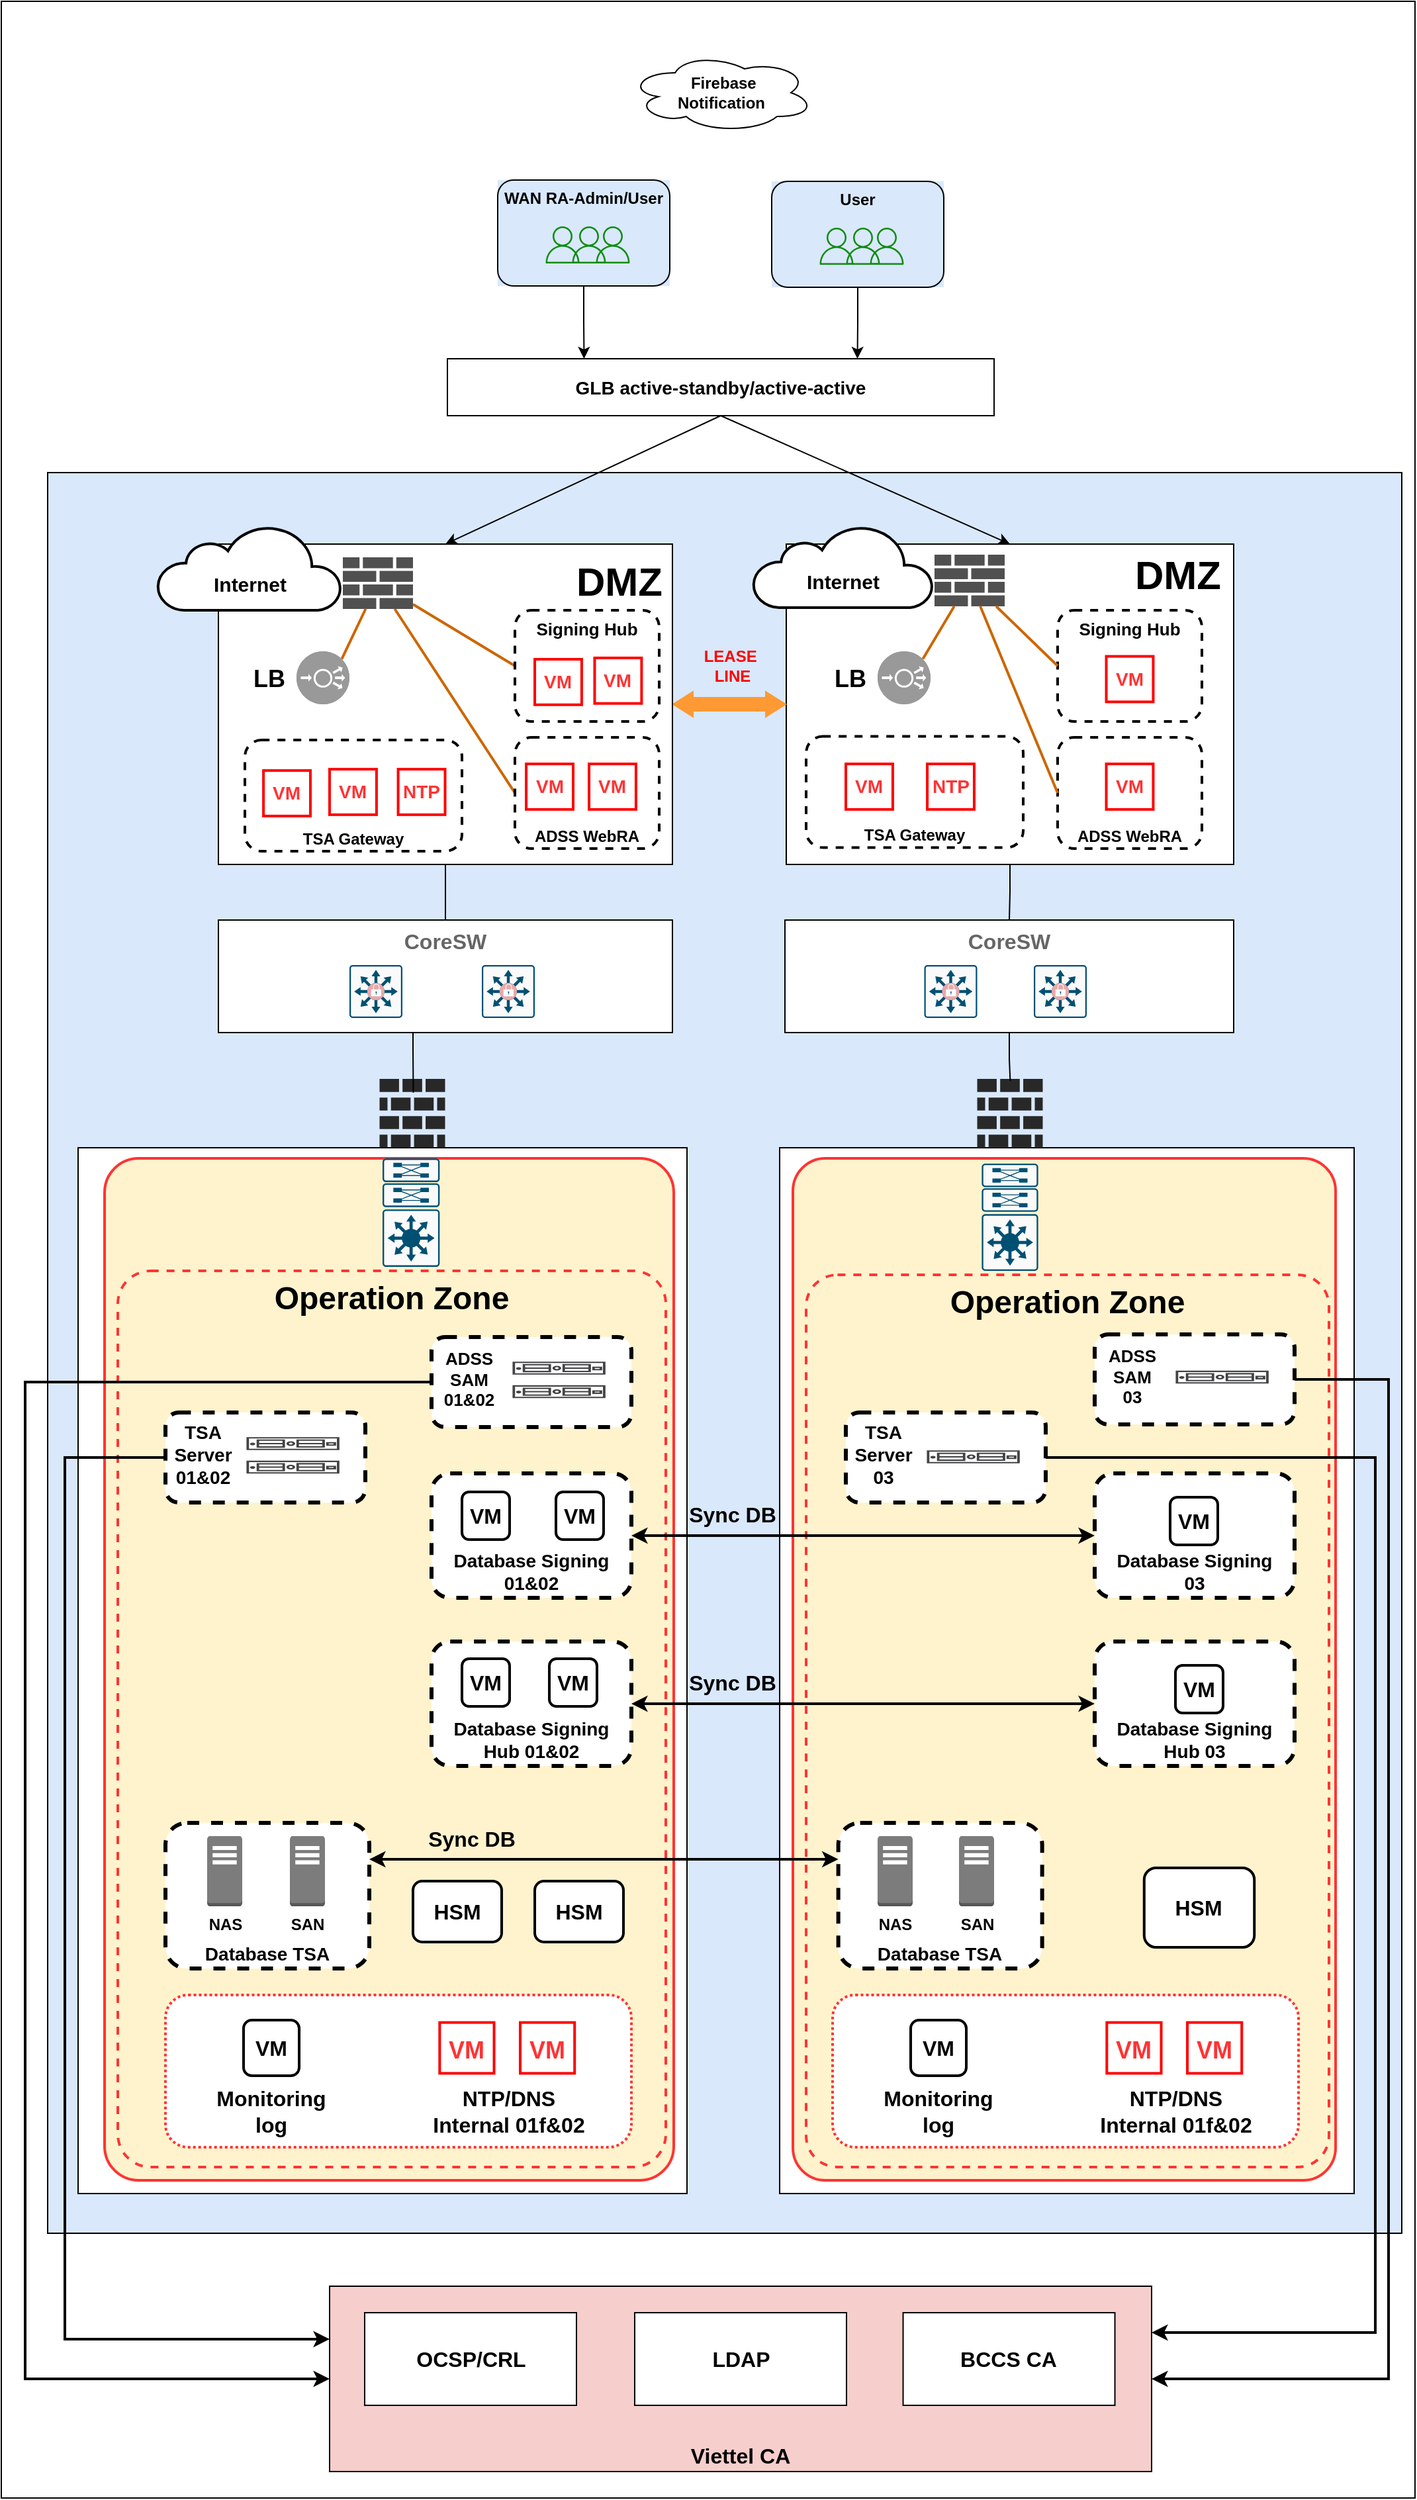 <mxfile version="22.1.21" type="github">
  <diagram name="Trang-1" id="vOaiEPQbG4hzoGo8TzOt">
    <mxGraphModel dx="606" dy="2348" grid="1" gridSize="10" guides="1" tooltips="1" connect="1" arrows="1" fold="1" page="0" pageScale="1" pageWidth="827" pageHeight="1169" math="0" shadow="0">
      <root>
        <mxCell id="0" />
        <mxCell id="1" parent="0" />
        <mxCell id="h9tcrDFBOmAjE0iKlO0m-4" value="" style="rounded=0;whiteSpace=wrap;html=1;" vertex="1" parent="1">
          <mxGeometry x="1612" y="-1096" width="1068" height="1886" as="geometry" />
        </mxCell>
        <mxCell id="h9tcrDFBOmAjE0iKlO0m-23" value="" style="rounded=0;whiteSpace=wrap;html=1;movable=1;resizable=1;rotatable=1;deletable=1;editable=1;locked=0;connectable=1;fillColor=#d9e8fb;labelBackgroundColor=#d9e8fb;" vertex="1" parent="1">
          <mxGeometry x="1647" y="-740" width="1023" height="1330" as="geometry" />
        </mxCell>
        <mxCell id="h9tcrDFBOmAjE0iKlO0m-94" value="" style="rounded=0;whiteSpace=wrap;html=1;" vertex="1" parent="1">
          <mxGeometry x="2200" y="-230" width="434" height="790" as="geometry" />
        </mxCell>
        <mxCell id="h9tcrDFBOmAjE0iKlO0m-99" value="" style="rounded=1;whiteSpace=wrap;html=1;arcSize=6;fillColor=#fff3cd;strokeColor=#FF3333;strokeWidth=2;" vertex="1" parent="1">
          <mxGeometry x="2210" y="-222" width="410" height="772" as="geometry" />
        </mxCell>
        <mxCell id="h9tcrDFBOmAjE0iKlO0m-82" style="edgeStyle=orthogonalEdgeStyle;rounded=0;orthogonalLoop=1;jettySize=auto;html=1;entryX=0.5;entryY=0;entryDx=0;entryDy=0;endArrow=none;endFill=0;" edge="1" parent="1" source="h9tcrDFBOmAjE0iKlO0m-48" target="h9tcrDFBOmAjE0iKlO0m-77">
          <mxGeometry relative="1" as="geometry" />
        </mxCell>
        <mxCell id="h9tcrDFBOmAjE0iKlO0m-48" value="" style="rounded=0;whiteSpace=wrap;html=1;" vertex="1" parent="1">
          <mxGeometry x="2205" y="-686" width="338" height="242" as="geometry" />
        </mxCell>
        <mxCell id="h9tcrDFBOmAjE0iKlO0m-3" value="&lt;b&gt;&amp;nbsp;Firebase&lt;br&gt;Notification&lt;/b&gt;" style="ellipse;shape=cloud;whiteSpace=wrap;html=1;" vertex="1" parent="1">
          <mxGeometry x="2086" y="-1057" width="140" height="60" as="geometry" />
        </mxCell>
        <mxCell id="h9tcrDFBOmAjE0iKlO0m-13" value="" style="group;fillColor=#d9e8fb;" vertex="1" connectable="0" parent="1">
          <mxGeometry x="1987" y="-961" width="130" height="80" as="geometry" />
        </mxCell>
        <mxCell id="h9tcrDFBOmAjE0iKlO0m-6" value="WAN RA-Admin/User&lt;br&gt;" style="rounded=1;whiteSpace=wrap;html=1;verticalAlign=top;fontStyle=1;labelBackgroundColor=#d9e8fb;fillColor=#d9e8fb;" vertex="1" parent="h9tcrDFBOmAjE0iKlO0m-13">
          <mxGeometry width="130" height="80" as="geometry" />
        </mxCell>
        <mxCell id="h9tcrDFBOmAjE0iKlO0m-12" value="" style="group" vertex="1" connectable="0" parent="h9tcrDFBOmAjE0iKlO0m-13">
          <mxGeometry x="35" y="35" width="66" height="28" as="geometry" />
        </mxCell>
        <mxCell id="h9tcrDFBOmAjE0iKlO0m-8" value="" style="sketch=0;outlineConnect=0;fontColor=#068707;gradientColor=none;fillColor=#128c14;strokeColor=none;dashed=0;verticalLabelPosition=bottom;verticalAlign=top;align=center;html=1;fontSize=12;fontStyle=0;aspect=fixed;pointerEvents=1;shape=mxgraph.aws4.user;labelBackgroundColor=none;" vertex="1" parent="h9tcrDFBOmAjE0iKlO0m-12">
          <mxGeometry width="28" height="28" as="geometry" />
        </mxCell>
        <mxCell id="h9tcrDFBOmAjE0iKlO0m-9" value="" style="sketch=0;outlineConnect=0;fontColor=#068707;gradientColor=none;fillColor=#128c14;strokeColor=none;dashed=0;verticalLabelPosition=bottom;verticalAlign=top;align=center;html=1;fontSize=12;fontStyle=0;aspect=fixed;pointerEvents=1;shape=mxgraph.aws4.user;labelBackgroundColor=none;" vertex="1" parent="h9tcrDFBOmAjE0iKlO0m-12">
          <mxGeometry x="20" width="28" height="28" as="geometry" />
        </mxCell>
        <mxCell id="h9tcrDFBOmAjE0iKlO0m-10" value="" style="sketch=0;outlineConnect=0;fontColor=#068707;gradientColor=none;fillColor=#128c14;strokeColor=none;dashed=0;verticalLabelPosition=bottom;verticalAlign=top;align=center;html=1;fontSize=12;fontStyle=0;aspect=fixed;pointerEvents=1;shape=mxgraph.aws4.user;labelBackgroundColor=none;" vertex="1" parent="h9tcrDFBOmAjE0iKlO0m-12">
          <mxGeometry x="38" width="28" height="28" as="geometry" />
        </mxCell>
        <mxCell id="h9tcrDFBOmAjE0iKlO0m-14" value="" style="group;fillColor=#d9e8fb;" vertex="1" connectable="0" parent="1">
          <mxGeometry x="2194" y="-960" width="130" height="80" as="geometry" />
        </mxCell>
        <mxCell id="h9tcrDFBOmAjE0iKlO0m-15" value="User" style="rounded=1;whiteSpace=wrap;html=1;verticalAlign=top;fontStyle=1;labelBackgroundColor=#d9e8fb;fillColor=#d9e8fb;" vertex="1" parent="h9tcrDFBOmAjE0iKlO0m-14">
          <mxGeometry width="130" height="80" as="geometry" />
        </mxCell>
        <mxCell id="h9tcrDFBOmAjE0iKlO0m-16" value="" style="group" vertex="1" connectable="0" parent="h9tcrDFBOmAjE0iKlO0m-14">
          <mxGeometry x="35" y="35" width="66" height="28" as="geometry" />
        </mxCell>
        <mxCell id="h9tcrDFBOmAjE0iKlO0m-17" value="" style="sketch=0;outlineConnect=0;fontColor=#068707;gradientColor=none;fillColor=#128c14;strokeColor=none;dashed=0;verticalLabelPosition=bottom;verticalAlign=top;align=center;html=1;fontSize=12;fontStyle=0;aspect=fixed;pointerEvents=1;shape=mxgraph.aws4.user;labelBackgroundColor=none;" vertex="1" parent="h9tcrDFBOmAjE0iKlO0m-16">
          <mxGeometry width="28" height="28" as="geometry" />
        </mxCell>
        <mxCell id="h9tcrDFBOmAjE0iKlO0m-18" value="" style="sketch=0;outlineConnect=0;fontColor=#068707;gradientColor=none;fillColor=#128c14;strokeColor=none;dashed=0;verticalLabelPosition=bottom;verticalAlign=top;align=center;html=1;fontSize=12;fontStyle=0;aspect=fixed;pointerEvents=1;shape=mxgraph.aws4.user;labelBackgroundColor=none;" vertex="1" parent="h9tcrDFBOmAjE0iKlO0m-16">
          <mxGeometry x="20" width="28" height="28" as="geometry" />
        </mxCell>
        <mxCell id="h9tcrDFBOmAjE0iKlO0m-19" value="" style="sketch=0;outlineConnect=0;fontColor=#068707;gradientColor=none;fillColor=#128c14;strokeColor=none;dashed=0;verticalLabelPosition=bottom;verticalAlign=top;align=center;html=1;fontSize=12;fontStyle=0;aspect=fixed;pointerEvents=1;shape=mxgraph.aws4.user;labelBackgroundColor=none;" vertex="1" parent="h9tcrDFBOmAjE0iKlO0m-16">
          <mxGeometry x="38" width="28" height="28" as="geometry" />
        </mxCell>
        <mxCell id="h9tcrDFBOmAjE0iKlO0m-160" style="rounded=0;orthogonalLoop=1;jettySize=auto;html=1;entryX=0.5;entryY=0;entryDx=0;entryDy=0;exitX=0.5;exitY=1;exitDx=0;exitDy=0;" edge="1" parent="1" source="h9tcrDFBOmAjE0iKlO0m-20" target="h9tcrDFBOmAjE0iKlO0m-62">
          <mxGeometry relative="1" as="geometry" />
        </mxCell>
        <mxCell id="h9tcrDFBOmAjE0iKlO0m-20" value="&lt;font style=&quot;font-size: 14px;&quot;&gt;&lt;b&gt;GLB active-standby/active-active&lt;/b&gt;&lt;/font&gt;" style="rounded=0;whiteSpace=wrap;html=1;" vertex="1" parent="1">
          <mxGeometry x="1949" y="-826" width="413" height="43" as="geometry" />
        </mxCell>
        <mxCell id="h9tcrDFBOmAjE0iKlO0m-21" value="" style="edgeStyle=orthogonalEdgeStyle;rounded=0;orthogonalLoop=1;jettySize=auto;html=1;entryX=0.25;entryY=0;entryDx=0;entryDy=0;" edge="1" parent="1" source="h9tcrDFBOmAjE0iKlO0m-6" target="h9tcrDFBOmAjE0iKlO0m-20">
          <mxGeometry relative="1" as="geometry" />
        </mxCell>
        <mxCell id="h9tcrDFBOmAjE0iKlO0m-22" style="edgeStyle=orthogonalEdgeStyle;rounded=0;orthogonalLoop=1;jettySize=auto;html=1;entryX=0.75;entryY=0;entryDx=0;entryDy=0;" edge="1" parent="1" source="h9tcrDFBOmAjE0iKlO0m-15" target="h9tcrDFBOmAjE0iKlO0m-20">
          <mxGeometry relative="1" as="geometry" />
        </mxCell>
        <mxCell id="h9tcrDFBOmAjE0iKlO0m-41" value="" style="fillColor=#999999;verticalLabelPosition=bottom;sketch=0;html=1;strokeColor=#ffffff;verticalAlign=top;align=center;points=[[0.145,0.145,0],[0.5,0,0],[0.855,0.145,0],[1,0.5,0],[0.855,0.855,0],[0.5,1,0],[0.145,0.855,0],[0,0.5,0]];pointerEvents=1;shape=mxgraph.cisco_safe.compositeIcon;bgIcon=ellipse;resIcon=mxgraph.cisco_safe.capability.load_balancer;fontColor=#999999;aspect=fixed;" vertex="1" parent="1">
          <mxGeometry x="2274" y="-605" width="40" height="40" as="geometry" />
        </mxCell>
        <mxCell id="h9tcrDFBOmAjE0iKlO0m-43" value="" style="sketch=0;pointerEvents=1;shadow=0;dashed=0;html=1;strokeColor=none;fillColor=#505050;labelPosition=center;verticalLabelPosition=bottom;verticalAlign=top;outlineConnect=0;align=center;shape=mxgraph.office.concepts.firewall;" vertex="1" parent="1">
          <mxGeometry x="2317" y="-678" width="53" height="39" as="geometry" />
        </mxCell>
        <mxCell id="h9tcrDFBOmAjE0iKlO0m-44" value="DMZ" style="text;html=1;strokeColor=none;fillColor=none;align=center;verticalAlign=middle;whiteSpace=wrap;rounded=0;fontSize=30;fontStyle=1" vertex="1" parent="1">
          <mxGeometry x="2471" y="-678" width="60" height="30" as="geometry" />
        </mxCell>
        <mxCell id="h9tcrDFBOmAjE0iKlO0m-55" value="LB" style="text;html=1;strokeColor=none;fillColor=none;align=center;verticalAlign=middle;whiteSpace=wrap;rounded=0;fontSize=18;fontStyle=1;fontColor=#000000;" vertex="1" parent="1">
          <mxGeometry x="2233" y="-599" width="41" height="30" as="geometry" />
        </mxCell>
        <mxCell id="h9tcrDFBOmAjE0iKlO0m-59" value="" style="group" vertex="1" connectable="0" parent="1">
          <mxGeometry x="2180" y="-700" width="136" height="62" as="geometry" />
        </mxCell>
        <mxCell id="h9tcrDFBOmAjE0iKlO0m-60" value="" style="html=1;verticalLabelPosition=bottom;align=center;labelBackgroundColor=#ffffff;verticalAlign=top;strokeWidth=2;strokeColor=#000000;shadow=0;dashed=0;shape=mxgraph.ios7.icons.cloud;" vertex="1" parent="h9tcrDFBOmAjE0iKlO0m-59">
          <mxGeometry width="136" height="62.0" as="geometry" />
        </mxCell>
        <mxCell id="h9tcrDFBOmAjE0iKlO0m-61" value="Internet" style="text;html=1;strokeColor=none;fillColor=none;align=center;verticalAlign=middle;whiteSpace=wrap;rounded=0;fontSize=15;fontStyle=1" vertex="1" parent="h9tcrDFBOmAjE0iKlO0m-59">
          <mxGeometry x="35.907" y="27.556" width="64.187" height="29.852" as="geometry" />
        </mxCell>
        <mxCell id="h9tcrDFBOmAjE0iKlO0m-80" style="edgeStyle=orthogonalEdgeStyle;rounded=0;orthogonalLoop=1;jettySize=auto;html=1;entryX=0.5;entryY=0;entryDx=0;entryDy=0;endArrow=none;endFill=0;" edge="1" parent="1" source="h9tcrDFBOmAjE0iKlO0m-62" target="h9tcrDFBOmAjE0iKlO0m-74">
          <mxGeometry relative="1" as="geometry" />
        </mxCell>
        <mxCell id="h9tcrDFBOmAjE0iKlO0m-169" style="edgeStyle=orthogonalEdgeStyle;rounded=0;orthogonalLoop=1;jettySize=auto;html=1;entryX=0;entryY=0.5;entryDx=0;entryDy=0;startArrow=classic;startFill=1;shape=flexArrow;strokeColor=#FF9933;fillColor=#FF9933;startWidth=7.826;startSize=4.67;endWidth=7.826;endSize=4.67;" edge="1" parent="1" source="h9tcrDFBOmAjE0iKlO0m-62" target="h9tcrDFBOmAjE0iKlO0m-48">
          <mxGeometry relative="1" as="geometry" />
        </mxCell>
        <mxCell id="h9tcrDFBOmAjE0iKlO0m-170" value="&lt;b style=&quot;font-size: 12px;&quot;&gt;&lt;font style=&quot;font-size: 12px;&quot; color=&quot;#ff0000&quot;&gt;LEASE&amp;nbsp;&lt;br&gt;LINE&lt;/font&gt;&lt;/b&gt;" style="edgeLabel;html=1;align=center;verticalAlign=middle;resizable=0;points=[];labelBackgroundColor=none;" vertex="1" connectable="0" parent="h9tcrDFBOmAjE0iKlO0m-169">
          <mxGeometry x="0.276" y="-3" relative="1" as="geometry">
            <mxPoint x="-10" y="-32" as="offset" />
          </mxGeometry>
        </mxCell>
        <mxCell id="h9tcrDFBOmAjE0iKlO0m-62" value="" style="rounded=0;whiteSpace=wrap;html=1;" vertex="1" parent="1">
          <mxGeometry x="1776" y="-686" width="343" height="242" as="geometry" />
        </mxCell>
        <mxCell id="h9tcrDFBOmAjE0iKlO0m-162" style="rounded=0;orthogonalLoop=1;jettySize=auto;html=1;entryX=0;entryY=0.5;entryDx=0;entryDy=0;strokeColor=#CC6600;endArrow=none;endFill=0;strokeWidth=2;" edge="1" parent="1" source="h9tcrDFBOmAjE0iKlO0m-63" target="h9tcrDFBOmAjE0iKlO0m-71">
          <mxGeometry relative="1" as="geometry" />
        </mxCell>
        <mxCell id="h9tcrDFBOmAjE0iKlO0m-163" style="rounded=0;orthogonalLoop=1;jettySize=auto;html=1;entryX=0;entryY=0.5;entryDx=0;entryDy=0;strokeColor=#CC6600;strokeWidth=2;endArrow=none;endFill=0;" edge="1" parent="1" source="h9tcrDFBOmAjE0iKlO0m-63" target="h9tcrDFBOmAjE0iKlO0m-158">
          <mxGeometry relative="1" as="geometry" />
        </mxCell>
        <mxCell id="h9tcrDFBOmAjE0iKlO0m-63" value="" style="sketch=0;pointerEvents=1;shadow=0;dashed=0;html=1;strokeColor=none;fillColor=#505050;labelPosition=center;verticalLabelPosition=bottom;verticalAlign=top;outlineConnect=0;align=center;shape=mxgraph.office.concepts.firewall;" vertex="1" parent="1">
          <mxGeometry x="1870" y="-676" width="53" height="39" as="geometry" />
        </mxCell>
        <mxCell id="h9tcrDFBOmAjE0iKlO0m-64" value="" style="group" vertex="1" connectable="0" parent="1">
          <mxGeometry x="1730" y="-700" width="139" height="64" as="geometry" />
        </mxCell>
        <mxCell id="h9tcrDFBOmAjE0iKlO0m-65" value="" style="html=1;verticalLabelPosition=bottom;align=center;labelBackgroundColor=#ffffff;verticalAlign=top;strokeWidth=2;strokeColor=#000000;shadow=0;dashed=0;shape=mxgraph.ios7.icons.cloud;" vertex="1" parent="h9tcrDFBOmAjE0iKlO0m-64">
          <mxGeometry width="139" height="64" as="geometry" />
        </mxCell>
        <mxCell id="h9tcrDFBOmAjE0iKlO0m-66" value="Internet" style="text;html=1;strokeColor=none;fillColor=none;align=center;verticalAlign=middle;whiteSpace=wrap;rounded=0;fontSize=15;fontStyle=1" vertex="1" parent="h9tcrDFBOmAjE0iKlO0m-64">
          <mxGeometry x="36.699" y="28.444" width="65.603" height="30.815" as="geometry" />
        </mxCell>
        <mxCell id="h9tcrDFBOmAjE0iKlO0m-150" style="rounded=0;orthogonalLoop=1;jettySize=auto;html=1;exitX=0.855;exitY=0.145;exitDx=0;exitDy=0;exitPerimeter=0;endArrow=none;endFill=0;strokeColor=#CC6600;strokeWidth=2;" edge="1" parent="1" source="h9tcrDFBOmAjE0iKlO0m-67" target="h9tcrDFBOmAjE0iKlO0m-63">
          <mxGeometry relative="1" as="geometry" />
        </mxCell>
        <mxCell id="h9tcrDFBOmAjE0iKlO0m-67" value="" style="fillColor=#999999;verticalLabelPosition=bottom;sketch=0;html=1;strokeColor=#ffffff;verticalAlign=top;align=center;points=[[0.145,0.145,0],[0.5,0,0],[0.855,0.145,0],[1,0.5,0],[0.855,0.855,0],[0.5,1,0],[0.145,0.855,0],[0,0.5,0]];pointerEvents=1;shape=mxgraph.cisco_safe.compositeIcon;bgIcon=ellipse;resIcon=mxgraph.cisco_safe.capability.load_balancer;fontColor=#999999;aspect=fixed;" vertex="1" parent="1">
          <mxGeometry x="1835" y="-605" width="40" height="40" as="geometry" />
        </mxCell>
        <mxCell id="h9tcrDFBOmAjE0iKlO0m-68" value="LB" style="text;html=1;strokeColor=none;fillColor=none;align=center;verticalAlign=middle;whiteSpace=wrap;rounded=0;fontSize=18;fontStyle=1;fontColor=#000000;" vertex="1" parent="1">
          <mxGeometry x="1794" y="-599" width="41" height="30" as="geometry" />
        </mxCell>
        <mxCell id="h9tcrDFBOmAjE0iKlO0m-69" value="DMZ" style="text;html=1;strokeColor=none;fillColor=none;align=center;verticalAlign=middle;whiteSpace=wrap;rounded=0;fontSize=30;fontStyle=1" vertex="1" parent="1">
          <mxGeometry x="2049" y="-673.5" width="60" height="30" as="geometry" />
        </mxCell>
        <mxCell id="h9tcrDFBOmAjE0iKlO0m-74" value="&lt;b&gt;&lt;font color=&quot;#666666&quot;&gt;CoreSW&lt;/font&gt;&lt;/b&gt;" style="rounded=0;whiteSpace=wrap;html=1;fontSize=16;verticalAlign=top;" vertex="1" parent="1">
          <mxGeometry x="1776" y="-402" width="343" height="85" as="geometry" />
        </mxCell>
        <mxCell id="h9tcrDFBOmAjE0iKlO0m-77" value="&lt;b&gt;&lt;font color=&quot;#666666&quot;&gt;CoreSW&lt;/font&gt;&lt;/b&gt;" style="rounded=0;whiteSpace=wrap;html=1;fontSize=16;verticalAlign=top;" vertex="1" parent="1">
          <mxGeometry x="2204" y="-402" width="339" height="85" as="geometry" />
        </mxCell>
        <mxCell id="h9tcrDFBOmAjE0iKlO0m-84" value="" style="verticalLabelPosition=bottom;sketch=0;html=1;fillColor=#282828;strokeColor=none;verticalAlign=top;pointerEvents=1;align=center;shape=mxgraph.cisco_safe.security_icons.firewall;" vertex="1" parent="1">
          <mxGeometry x="1897.75" y="-282" width="49.5" height="52" as="geometry" />
        </mxCell>
        <mxCell id="h9tcrDFBOmAjE0iKlO0m-86" style="edgeStyle=orthogonalEdgeStyle;rounded=0;orthogonalLoop=1;jettySize=auto;html=1;entryX=0.515;entryY=0.2;entryDx=0;entryDy=0;entryPerimeter=0;endArrow=none;endFill=0;" edge="1" parent="1" source="h9tcrDFBOmAjE0iKlO0m-74" target="h9tcrDFBOmAjE0iKlO0m-84">
          <mxGeometry relative="1" as="geometry">
            <Array as="points">
              <mxPoint x="1923" y="-304" />
              <mxPoint x="1923" y="-304" />
            </Array>
          </mxGeometry>
        </mxCell>
        <mxCell id="h9tcrDFBOmAjE0iKlO0m-87" value="" style="verticalLabelPosition=bottom;sketch=0;html=1;fillColor=#282828;strokeColor=none;verticalAlign=top;pointerEvents=1;align=center;shape=mxgraph.cisco_safe.security_icons.firewall;" vertex="1" parent="1">
          <mxGeometry x="2349.25" y="-282" width="49.5" height="52" as="geometry" />
        </mxCell>
        <mxCell id="h9tcrDFBOmAjE0iKlO0m-88" style="edgeStyle=orthogonalEdgeStyle;rounded=0;orthogonalLoop=1;jettySize=auto;html=1;entryX=0.504;entryY=0.032;entryDx=0;entryDy=0;entryPerimeter=0;endArrow=none;endFill=0;" edge="1" parent="1" source="h9tcrDFBOmAjE0iKlO0m-77" target="h9tcrDFBOmAjE0iKlO0m-87">
          <mxGeometry relative="1" as="geometry" />
        </mxCell>
        <mxCell id="h9tcrDFBOmAjE0iKlO0m-93" value="" style="rounded=0;whiteSpace=wrap;html=1;" vertex="1" parent="1">
          <mxGeometry x="1670" y="-230" width="460" height="790" as="geometry" />
        </mxCell>
        <mxCell id="h9tcrDFBOmAjE0iKlO0m-95" value="" style="rounded=1;whiteSpace=wrap;html=1;arcSize=6;fillColor=#fff3cd;strokeColor=#FF3333;strokeWidth=2;" vertex="1" parent="1">
          <mxGeometry x="1690" y="-222" width="430" height="772" as="geometry" />
        </mxCell>
        <mxCell id="h9tcrDFBOmAjE0iKlO0m-97" value="" style="sketch=0;points=[[0.015,0.015,0],[0.985,0.015,0],[0.985,0.985,0],[0.015,0.985,0],[0.25,0,0],[0.5,0,0],[0.75,0,0],[1,0.25,0],[1,0.5,0],[1,0.75,0],[0.75,1,0],[0.5,1,0],[0.25,1,0],[0,0.75,0],[0,0.5,0],[0,0.25,0]];verticalLabelPosition=bottom;html=1;verticalAlign=top;aspect=fixed;align=center;pointerEvents=1;shape=mxgraph.cisco19.rect;prIcon=l3_switch_with_dual_supervisor;fillColor=#FAFAFA;strokeColor=#005073;" vertex="1" parent="1">
          <mxGeometry x="1900" y="-222" width="43.16" height="82" as="geometry" />
        </mxCell>
        <mxCell id="h9tcrDFBOmAjE0iKlO0m-98" value="" style="sketch=0;points=[[0.015,0.015,0],[0.985,0.015,0],[0.985,0.985,0],[0.015,0.985,0],[0.25,0,0],[0.5,0,0],[0.75,0,0],[1,0.25,0],[1,0.5,0],[1,0.75,0],[0.75,1,0],[0.5,1,0],[0.25,1,0],[0,0.75,0],[0,0.5,0],[0,0.25,0]];verticalLabelPosition=bottom;html=1;verticalAlign=top;aspect=fixed;align=center;pointerEvents=1;shape=mxgraph.cisco19.rect;prIcon=l3_switch_with_dual_supervisor;fillColor=#FAFAFA;strokeColor=#005073;" vertex="1" parent="1">
          <mxGeometry x="2352.69" y="-218" width="42.63" height="81" as="geometry" />
        </mxCell>
        <mxCell id="h9tcrDFBOmAjE0iKlO0m-100" value="Operation Zone" style="rounded=1;whiteSpace=wrap;html=1;arcSize=6;fillColor=#fff3cd;strokeColor=#FF3333;strokeWidth=2;verticalAlign=top;fontSize=24;fontStyle=1;dashed=1;" vertex="1" parent="1">
          <mxGeometry x="1700" y="-137" width="414" height="677" as="geometry" />
        </mxCell>
        <mxCell id="h9tcrDFBOmAjE0iKlO0m-101" value="Operation Zone" style="rounded=1;whiteSpace=wrap;html=1;arcSize=6;fillColor=#fff3cd;strokeColor=#FF3333;strokeWidth=2;verticalAlign=top;fontSize=24;fontStyle=1;dashed=1;" vertex="1" parent="1">
          <mxGeometry x="2220" y="-134" width="395" height="674" as="geometry" />
        </mxCell>
        <mxCell id="h9tcrDFBOmAjE0iKlO0m-104" value="" style="group;fontStyle=1" vertex="1" connectable="0" parent="1">
          <mxGeometry x="1937" y="-87" width="151" height="68" as="geometry" />
        </mxCell>
        <mxCell id="h9tcrDFBOmAjE0iKlO0m-102" value="" style="rounded=1;whiteSpace=wrap;html=1;fontSize=16;dashed=1;strokeWidth=3;" vertex="1" parent="h9tcrDFBOmAjE0iKlO0m-104">
          <mxGeometry width="151" height="68" as="geometry" />
        </mxCell>
        <mxCell id="h9tcrDFBOmAjE0iKlO0m-103" value="ADSS&lt;br style=&quot;font-size: 13px;&quot;&gt;SAM&lt;br style=&quot;font-size: 13px;&quot;&gt;01&amp;amp;02" style="text;html=1;strokeColor=none;fillColor=none;align=center;verticalAlign=middle;whiteSpace=wrap;rounded=0;fontStyle=1;fontSize=13;" vertex="1" parent="h9tcrDFBOmAjE0iKlO0m-104">
          <mxGeometry x="5.714" y="5.667" width="44.892" height="51.81" as="geometry" />
        </mxCell>
        <mxCell id="h9tcrDFBOmAjE0iKlO0m-105" value="" style="sketch=0;pointerEvents=1;shadow=0;dashed=0;html=1;strokeColor=none;fillColor=#434445;labelPosition=center;verticalLabelPosition=bottom;verticalAlign=top;align=center;outlineConnect=0;shape=mxgraph.vvd.server;" vertex="1" parent="h9tcrDFBOmAjE0iKlO0m-104">
          <mxGeometry x="61.216" y="18.619" width="70.195" height="9.714" as="geometry" />
        </mxCell>
        <mxCell id="h9tcrDFBOmAjE0iKlO0m-106" value="" style="sketch=0;pointerEvents=1;shadow=0;dashed=0;html=1;strokeColor=none;fillColor=#434445;labelPosition=center;verticalLabelPosition=bottom;verticalAlign=top;align=center;outlineConnect=0;shape=mxgraph.vvd.server;" vertex="1" parent="h9tcrDFBOmAjE0iKlO0m-104">
          <mxGeometry x="61.216" y="36.429" width="70.195" height="9.714" as="geometry" />
        </mxCell>
        <mxCell id="h9tcrDFBOmAjE0iKlO0m-107" value="" style="group" vertex="1" connectable="0" parent="1">
          <mxGeometry x="2438" y="-89" width="151" height="68" as="geometry" />
        </mxCell>
        <mxCell id="h9tcrDFBOmAjE0iKlO0m-108" value="" style="rounded=1;whiteSpace=wrap;html=1;fontSize=16;dashed=1;strokeWidth=3;" vertex="1" parent="h9tcrDFBOmAjE0iKlO0m-107">
          <mxGeometry width="151" height="68" as="geometry" />
        </mxCell>
        <mxCell id="h9tcrDFBOmAjE0iKlO0m-109" value="ADSS&lt;br style=&quot;font-size: 13px;&quot;&gt;SAM&lt;br style=&quot;font-size: 13px;&quot;&gt;03" style="text;html=1;strokeColor=none;fillColor=none;align=center;verticalAlign=middle;whiteSpace=wrap;rounded=0;fontStyle=1;fontSize=13;" vertex="1" parent="h9tcrDFBOmAjE0iKlO0m-107">
          <mxGeometry x="5.714" y="5.667" width="44.892" height="51.81" as="geometry" />
        </mxCell>
        <mxCell id="h9tcrDFBOmAjE0iKlO0m-111" value="" style="sketch=0;pointerEvents=1;shadow=0;dashed=0;html=1;strokeColor=none;fillColor=#434445;labelPosition=center;verticalLabelPosition=bottom;verticalAlign=top;align=center;outlineConnect=0;shape=mxgraph.vvd.server;" vertex="1" parent="h9tcrDFBOmAjE0iKlO0m-107">
          <mxGeometry x="61.216" y="27.429" width="70.195" height="9.714" as="geometry" />
        </mxCell>
        <mxCell id="h9tcrDFBOmAjE0iKlO0m-112" value="&lt;b style=&quot;font-size: 14px;&quot;&gt;Database Signing&lt;br style=&quot;font-size: 14px;&quot;&gt;01&amp;amp;02&lt;/b&gt;" style="rounded=1;whiteSpace=wrap;html=1;fontSize=14;dashed=1;strokeWidth=3;verticalAlign=bottom;" vertex="1" parent="1">
          <mxGeometry x="1937" y="16" width="151" height="94" as="geometry" />
        </mxCell>
        <mxCell id="h9tcrDFBOmAjE0iKlO0m-113" value="&lt;b style=&quot;font-size: 14px;&quot;&gt;Database Signing&lt;br style=&quot;font-size: 14px;&quot;&gt;03&lt;br&gt;&lt;/b&gt;" style="rounded=1;whiteSpace=wrap;html=1;fontSize=14;dashed=1;strokeWidth=3;verticalAlign=bottom;" vertex="1" parent="1">
          <mxGeometry x="2438" y="16" width="151" height="94" as="geometry" />
        </mxCell>
        <mxCell id="h9tcrDFBOmAjE0iKlO0m-115" value="" style="sketch=0;points=[[0.015,0.015,0],[0.985,0.015,0],[0.985,0.985,0],[0.015,0.985,0],[0.25,0,0],[0.5,0,0],[0.75,0,0],[1,0.25,0],[1,0.5,0],[1,0.75,0],[0.75,1,0],[0.5,1,0],[0.25,1,0],[0,0.75,0],[0,0.5,0],[0,0.25,0]];verticalLabelPosition=bottom;html=1;verticalAlign=top;aspect=fixed;align=center;pointerEvents=1;shape=mxgraph.cisco19.rect;prIcon=secure_catalyst_switch_color;fillColor=#FAFAFA;strokeColor=#005073;" vertex="1" parent="1">
          <mxGeometry x="1875" y="-368" width="40" height="40" as="geometry" />
        </mxCell>
        <mxCell id="h9tcrDFBOmAjE0iKlO0m-116" value="" style="sketch=0;points=[[0.015,0.015,0],[0.985,0.015,0],[0.985,0.985,0],[0.015,0.985,0],[0.25,0,0],[0.5,0,0],[0.75,0,0],[1,0.25,0],[1,0.5,0],[1,0.75,0],[0.75,1,0],[0.5,1,0],[0.25,1,0],[0,0.75,0],[0,0.5,0],[0,0.25,0]];verticalLabelPosition=bottom;html=1;verticalAlign=top;aspect=fixed;align=center;pointerEvents=1;shape=mxgraph.cisco19.rect;prIcon=secure_catalyst_switch_color;fillColor=#FAFAFA;strokeColor=#005073;" vertex="1" parent="1">
          <mxGeometry x="1975" y="-368" width="40" height="40" as="geometry" />
        </mxCell>
        <mxCell id="h9tcrDFBOmAjE0iKlO0m-117" value="" style="sketch=0;points=[[0.015,0.015,0],[0.985,0.015,0],[0.985,0.985,0],[0.015,0.985,0],[0.25,0,0],[0.5,0,0],[0.75,0,0],[1,0.25,0],[1,0.5,0],[1,0.75,0],[0.75,1,0],[0.5,1,0],[0.25,1,0],[0,0.75,0],[0,0.5,0],[0,0.25,0]];verticalLabelPosition=bottom;html=1;verticalAlign=top;aspect=fixed;align=center;pointerEvents=1;shape=mxgraph.cisco19.rect;prIcon=secure_catalyst_switch_color;fillColor=#FAFAFA;strokeColor=#005073;" vertex="1" parent="1">
          <mxGeometry x="2309.25" y="-368" width="40" height="40" as="geometry" />
        </mxCell>
        <mxCell id="h9tcrDFBOmAjE0iKlO0m-118" value="" style="sketch=0;points=[[0.015,0.015,0],[0.985,0.015,0],[0.985,0.985,0],[0.015,0.985,0],[0.25,0,0],[0.5,0,0],[0.75,0,0],[1,0.25,0],[1,0.5,0],[1,0.75,0],[0.75,1,0],[0.5,1,0],[0.25,1,0],[0,0.75,0],[0,0.5,0],[0,0.25,0]];verticalLabelPosition=bottom;html=1;verticalAlign=top;aspect=fixed;align=center;pointerEvents=1;shape=mxgraph.cisco19.rect;prIcon=secure_catalyst_switch_color;fillColor=#FAFAFA;strokeColor=#005073;" vertex="1" parent="1">
          <mxGeometry x="2392" y="-368" width="40" height="40" as="geometry" />
        </mxCell>
        <mxCell id="h9tcrDFBOmAjE0iKlO0m-176" style="edgeStyle=orthogonalEdgeStyle;rounded=0;orthogonalLoop=1;jettySize=auto;html=1;entryX=0;entryY=0.5;entryDx=0;entryDy=0;endArrow=classic;endFill=1;startArrow=classic;startFill=1;strokeWidth=2;" edge="1" parent="1" source="h9tcrDFBOmAjE0iKlO0m-119" target="h9tcrDFBOmAjE0iKlO0m-120">
          <mxGeometry relative="1" as="geometry" />
        </mxCell>
        <mxCell id="h9tcrDFBOmAjE0iKlO0m-177" value="Sync DB" style="edgeLabel;html=1;align=center;verticalAlign=middle;resizable=0;points=[];fontSize=16;labelBackgroundColor=none;fontStyle=1" vertex="1" connectable="0" parent="h9tcrDFBOmAjE0iKlO0m-176">
          <mxGeometry x="-0.221" y="1" relative="1" as="geometry">
            <mxPoint x="-61" y="-15" as="offset" />
          </mxGeometry>
        </mxCell>
        <mxCell id="h9tcrDFBOmAjE0iKlO0m-119" value="&lt;b style=&quot;font-size: 14px;&quot;&gt;Database Signing&lt;br style=&quot;font-size: 14px;&quot;&gt;Hub 01&amp;amp;02&lt;br&gt;&lt;/b&gt;" style="rounded=1;whiteSpace=wrap;html=1;fontSize=14;dashed=1;strokeWidth=3;verticalAlign=bottom;" vertex="1" parent="1">
          <mxGeometry x="1937" y="143" width="151" height="94" as="geometry" />
        </mxCell>
        <mxCell id="h9tcrDFBOmAjE0iKlO0m-120" value="&lt;b style=&quot;font-size: 14px;&quot;&gt;Database Signing&lt;br style=&quot;font-size: 14px;&quot;&gt;Hub 03&lt;br&gt;&lt;/b&gt;" style="rounded=1;whiteSpace=wrap;html=1;fontSize=14;dashed=1;strokeWidth=3;verticalAlign=bottom;" vertex="1" parent="1">
          <mxGeometry x="2438" y="143" width="151" height="94" as="geometry" />
        </mxCell>
        <mxCell id="h9tcrDFBOmAjE0iKlO0m-133" value="" style="group" vertex="1" connectable="0" parent="1">
          <mxGeometry x="1736" y="410" width="352" height="115" as="geometry" />
        </mxCell>
        <mxCell id="h9tcrDFBOmAjE0iKlO0m-121" value="" style="rounded=1;whiteSpace=wrap;html=1;strokeColor=#FF3333;dashed=1;strokeWidth=2;dashPattern=1 1;" vertex="1" parent="h9tcrDFBOmAjE0iKlO0m-133">
          <mxGeometry width="352" height="115" as="geometry" />
        </mxCell>
        <mxCell id="h9tcrDFBOmAjE0iKlO0m-123" value="&lt;font style=&quot;font-size: 16px;&quot;&gt;&lt;b&gt;VM&lt;/b&gt;&lt;/font&gt;" style="rounded=1;whiteSpace=wrap;html=1;aspect=fixed;strokeWidth=2;" vertex="1" parent="h9tcrDFBOmAjE0iKlO0m-133">
          <mxGeometry x="59" y="19" width="42" height="42" as="geometry" />
        </mxCell>
        <mxCell id="h9tcrDFBOmAjE0iKlO0m-128" value="&lt;font color=&quot;#ff3333&quot; style=&quot;font-size: 18px;&quot;&gt;&lt;b&gt;VM&lt;/b&gt;&lt;/font&gt;" style="rounded=0;whiteSpace=wrap;html=1;fontSize=24;strokeWidth=2;strokeColor=#FF0000;" vertex="1" parent="h9tcrDFBOmAjE0iKlO0m-133">
          <mxGeometry x="268.003" y="20.799" width="41.093" height="38.393" as="geometry" />
        </mxCell>
        <mxCell id="h9tcrDFBOmAjE0iKlO0m-129" value="&lt;font color=&quot;#ff3333&quot; style=&quot;font-size: 18px;&quot;&gt;&lt;b&gt;VM&lt;/b&gt;&lt;/font&gt;" style="rounded=0;whiteSpace=wrap;html=1;fontSize=24;strokeWidth=2;strokeColor=#FF0000;" vertex="1" parent="h9tcrDFBOmAjE0iKlO0m-133">
          <mxGeometry x="207.163" y="20.799" width="41.093" height="38.393" as="geometry" />
        </mxCell>
        <mxCell id="h9tcrDFBOmAjE0iKlO0m-131" value="&lt;font style=&quot;font-size: 16px;&quot;&gt;&lt;span style=&quot;font-size: 16px;&quot;&gt;&lt;b style=&quot;font-size: 16px;&quot;&gt;Monitoring log&lt;/b&gt;&lt;br style=&quot;font-size: 16px;&quot;&gt;&lt;/span&gt;&lt;/font&gt;" style="text;html=1;strokeColor=none;fillColor=none;align=center;verticalAlign=middle;whiteSpace=wrap;rounded=0;fontSize=16;" vertex="1" parent="h9tcrDFBOmAjE0iKlO0m-133">
          <mxGeometry x="26" y="65" width="108" height="45" as="geometry" />
        </mxCell>
        <mxCell id="h9tcrDFBOmAjE0iKlO0m-132" value="&lt;font style=&quot;font-size: 16px;&quot;&gt;&lt;span style=&quot;font-size: 16px;&quot;&gt;&lt;b style=&quot;font-size: 16px;&quot;&gt;NTP/DNS&lt;br&gt;&lt;/b&gt;&lt;b&gt;Internal 01f&amp;amp;02&lt;/b&gt;&lt;br style=&quot;font-size: 16px;&quot;&gt;&lt;/span&gt;&lt;/font&gt;" style="text;html=1;strokeColor=none;fillColor=none;align=center;verticalAlign=middle;whiteSpace=wrap;rounded=0;fontSize=16;" vertex="1" parent="h9tcrDFBOmAjE0iKlO0m-133">
          <mxGeometry x="198.5" y="65" width="121" height="45" as="geometry" />
        </mxCell>
        <mxCell id="h9tcrDFBOmAjE0iKlO0m-134" value="" style="group" vertex="1" connectable="0" parent="1">
          <mxGeometry x="2240" y="410" width="352" height="115" as="geometry" />
        </mxCell>
        <mxCell id="h9tcrDFBOmAjE0iKlO0m-135" value="" style="rounded=1;whiteSpace=wrap;html=1;strokeColor=#FF3333;dashed=1;strokeWidth=2;dashPattern=1 1;" vertex="1" parent="h9tcrDFBOmAjE0iKlO0m-134">
          <mxGeometry width="352" height="115" as="geometry" />
        </mxCell>
        <mxCell id="h9tcrDFBOmAjE0iKlO0m-136" value="&lt;font style=&quot;font-size: 16px;&quot;&gt;&lt;b&gt;VM&lt;/b&gt;&lt;/font&gt;" style="rounded=1;whiteSpace=wrap;html=1;aspect=fixed;strokeWidth=2;" vertex="1" parent="h9tcrDFBOmAjE0iKlO0m-134">
          <mxGeometry x="59" y="19" width="42" height="42" as="geometry" />
        </mxCell>
        <mxCell id="h9tcrDFBOmAjE0iKlO0m-137" value="&lt;font color=&quot;#ff3333&quot; style=&quot;font-size: 18px;&quot;&gt;&lt;b&gt;VM&lt;/b&gt;&lt;/font&gt;" style="rounded=0;whiteSpace=wrap;html=1;fontSize=24;strokeWidth=2;strokeColor=#FF0000;" vertex="1" parent="h9tcrDFBOmAjE0iKlO0m-134">
          <mxGeometry x="268.003" y="20.799" width="41.093" height="38.393" as="geometry" />
        </mxCell>
        <mxCell id="h9tcrDFBOmAjE0iKlO0m-138" value="&lt;font color=&quot;#ff3333&quot; style=&quot;font-size: 18px;&quot;&gt;&lt;b&gt;VM&lt;/b&gt;&lt;/font&gt;" style="rounded=0;whiteSpace=wrap;html=1;fontSize=24;strokeWidth=2;strokeColor=#FF0000;" vertex="1" parent="h9tcrDFBOmAjE0iKlO0m-134">
          <mxGeometry x="207.163" y="20.799" width="41.093" height="38.393" as="geometry" />
        </mxCell>
        <mxCell id="h9tcrDFBOmAjE0iKlO0m-139" value="&lt;font style=&quot;font-size: 16px;&quot;&gt;&lt;span style=&quot;font-size: 16px;&quot;&gt;&lt;b style=&quot;font-size: 16px;&quot;&gt;Monitoring log&lt;/b&gt;&lt;br style=&quot;font-size: 16px;&quot;&gt;&lt;/span&gt;&lt;/font&gt;" style="text;html=1;strokeColor=none;fillColor=none;align=center;verticalAlign=middle;whiteSpace=wrap;rounded=0;fontSize=16;" vertex="1" parent="h9tcrDFBOmAjE0iKlO0m-134">
          <mxGeometry x="26" y="65" width="108" height="45" as="geometry" />
        </mxCell>
        <mxCell id="h9tcrDFBOmAjE0iKlO0m-140" value="&lt;font style=&quot;font-size: 16px;&quot;&gt;&lt;span style=&quot;font-size: 16px;&quot;&gt;&lt;b style=&quot;font-size: 16px;&quot;&gt;NTP/DNS&lt;br&gt;&lt;/b&gt;&lt;b&gt;Internal 01f&amp;amp;02&lt;/b&gt;&lt;br style=&quot;font-size: 16px;&quot;&gt;&lt;/span&gt;&lt;/font&gt;" style="text;html=1;strokeColor=none;fillColor=none;align=center;verticalAlign=middle;whiteSpace=wrap;rounded=0;fontSize=16;" vertex="1" parent="h9tcrDFBOmAjE0iKlO0m-134">
          <mxGeometry x="198.5" y="65" width="121" height="45" as="geometry" />
        </mxCell>
        <mxCell id="h9tcrDFBOmAjE0iKlO0m-141" value="&lt;font style=&quot;font-size: 16px;&quot;&gt;&lt;b&gt;VM&lt;/b&gt;&lt;/font&gt;" style="rounded=1;whiteSpace=wrap;html=1;aspect=fixed;strokeWidth=2;" vertex="1" parent="1">
          <mxGeometry x="1960" y="30" width="36" height="36" as="geometry" />
        </mxCell>
        <mxCell id="h9tcrDFBOmAjE0iKlO0m-144" value="&lt;font style=&quot;font-size: 16px;&quot;&gt;&lt;b&gt;VM&lt;/b&gt;&lt;/font&gt;" style="rounded=1;whiteSpace=wrap;html=1;aspect=fixed;strokeWidth=2;" vertex="1" parent="1">
          <mxGeometry x="2031" y="30" width="36" height="36" as="geometry" />
        </mxCell>
        <mxCell id="h9tcrDFBOmAjE0iKlO0m-145" value="&lt;font style=&quot;font-size: 16px;&quot;&gt;&lt;b&gt;VM&lt;/b&gt;&lt;/font&gt;" style="rounded=1;whiteSpace=wrap;html=1;aspect=fixed;strokeWidth=2;" vertex="1" parent="1">
          <mxGeometry x="1960" y="156" width="36" height="36" as="geometry" />
        </mxCell>
        <mxCell id="h9tcrDFBOmAjE0iKlO0m-146" value="&lt;font style=&quot;font-size: 16px;&quot;&gt;&lt;b&gt;VM&lt;/b&gt;&lt;/font&gt;" style="rounded=1;whiteSpace=wrap;html=1;aspect=fixed;strokeWidth=2;" vertex="1" parent="1">
          <mxGeometry x="2026" y="156" width="36" height="36" as="geometry" />
        </mxCell>
        <mxCell id="h9tcrDFBOmAjE0iKlO0m-147" value="&lt;font style=&quot;font-size: 16px;&quot;&gt;&lt;b&gt;VM&lt;/b&gt;&lt;/font&gt;" style="rounded=1;whiteSpace=wrap;html=1;aspect=fixed;strokeWidth=2;" vertex="1" parent="1">
          <mxGeometry x="2495" y="34" width="36" height="36" as="geometry" />
        </mxCell>
        <mxCell id="h9tcrDFBOmAjE0iKlO0m-149" value="&lt;font style=&quot;font-size: 16px;&quot;&gt;&lt;b&gt;VM&lt;/b&gt;&lt;/font&gt;" style="rounded=1;whiteSpace=wrap;html=1;aspect=fixed;strokeWidth=2;" vertex="1" parent="1">
          <mxGeometry x="2499" y="161" width="36" height="36" as="geometry" />
        </mxCell>
        <mxCell id="h9tcrDFBOmAjE0iKlO0m-71" value="&lt;font size=&quot;1&quot; style=&quot;&quot;&gt;&lt;b style=&quot;font-size: 12px;&quot;&gt;ADSS WebRA&lt;/b&gt;&lt;/font&gt;" style="rounded=1;whiteSpace=wrap;html=1;verticalAlign=bottom;dashed=1;strokeWidth=2;" vertex="1" parent="1">
          <mxGeometry x="2000" y="-540" width="109" height="84" as="geometry" />
        </mxCell>
        <mxCell id="h9tcrDFBOmAjE0iKlO0m-73" value="&lt;font color=&quot;#ff3333&quot; style=&quot;font-size: 14px;&quot;&gt;&lt;span style=&quot;font-size: 14px;&quot;&gt;&lt;b&gt;VM&lt;/b&gt;&lt;/span&gt;&lt;/font&gt;" style="rounded=0;whiteSpace=wrap;html=1;fontSize=14;strokeWidth=2;strokeColor=#FF0000;" vertex="1" parent="1">
          <mxGeometry x="2008.539" y="-519.938" width="35.459" height="34.375" as="geometry" />
        </mxCell>
        <mxCell id="h9tcrDFBOmAjE0iKlO0m-155" value="&lt;font color=&quot;#ff3333&quot; style=&quot;font-size: 14px;&quot;&gt;&lt;span style=&quot;font-size: 14px;&quot;&gt;&lt;b&gt;VM&lt;/b&gt;&lt;/span&gt;&lt;/font&gt;" style="rounded=0;whiteSpace=wrap;html=1;fontSize=14;strokeWidth=2;strokeColor=#FF0000;" vertex="1" parent="1">
          <mxGeometry x="2055.999" y="-519.938" width="35.459" height="34.375" as="geometry" />
        </mxCell>
        <mxCell id="h9tcrDFBOmAjE0iKlO0m-158" value="&lt;font style=&quot;&quot;&gt;&lt;b style=&quot;&quot;&gt;&lt;font style=&quot;font-size: 13px;&quot;&gt;Signing Hub&lt;/font&gt;&lt;br&gt;&lt;/b&gt;&lt;/font&gt;" style="rounded=1;whiteSpace=wrap;html=1;verticalAlign=top;dashed=1;strokeWidth=2;" vertex="1" parent="1">
          <mxGeometry x="2000" y="-636" width="109" height="84" as="geometry" />
        </mxCell>
        <mxCell id="h9tcrDFBOmAjE0iKlO0m-159" value="&lt;font color=&quot;#ff3333&quot; style=&quot;font-size: 14px;&quot;&gt;&lt;span style=&quot;font-size: 14px;&quot;&gt;&lt;b&gt;VM&lt;/b&gt;&lt;/span&gt;&lt;/font&gt;" style="rounded=0;whiteSpace=wrap;html=1;fontSize=14;strokeWidth=2;strokeColor=#FF0000;" vertex="1" parent="1">
          <mxGeometry x="2014.999" y="-598.997" width="35.459" height="34.375" as="geometry" />
        </mxCell>
        <mxCell id="h9tcrDFBOmAjE0iKlO0m-161" style="rounded=0;orthogonalLoop=1;jettySize=auto;html=1;entryX=0.5;entryY=0;entryDx=0;entryDy=0;exitX=0.5;exitY=1;exitDx=0;exitDy=0;" edge="1" parent="1" source="h9tcrDFBOmAjE0iKlO0m-20" target="h9tcrDFBOmAjE0iKlO0m-48">
          <mxGeometry relative="1" as="geometry">
            <mxPoint x="2166" y="-773" as="sourcePoint" />
            <mxPoint x="1957" y="-676" as="targetPoint" />
          </mxGeometry>
        </mxCell>
        <mxCell id="h9tcrDFBOmAjE0iKlO0m-165" value="&lt;font style=&quot;&quot;&gt;&lt;b style=&quot;&quot;&gt;&lt;font style=&quot;font-size: 13px;&quot;&gt;Signing Hub&lt;/font&gt;&lt;br&gt;&lt;/b&gt;&lt;/font&gt;" style="rounded=1;whiteSpace=wrap;html=1;verticalAlign=top;dashed=1;strokeWidth=2;" vertex="1" parent="1">
          <mxGeometry x="2410" y="-636" width="109" height="84" as="geometry" />
        </mxCell>
        <mxCell id="h9tcrDFBOmAjE0iKlO0m-166" value="&lt;font size=&quot;1&quot; style=&quot;&quot;&gt;&lt;b style=&quot;font-size: 12px;&quot;&gt;ADSS WebRA&lt;/b&gt;&lt;/font&gt;" style="rounded=1;whiteSpace=wrap;html=1;verticalAlign=bottom;dashed=1;strokeWidth=2;" vertex="1" parent="1">
          <mxGeometry x="2410" y="-540" width="109" height="84" as="geometry" />
        </mxCell>
        <mxCell id="h9tcrDFBOmAjE0iKlO0m-167" value="&lt;font color=&quot;#ff3333&quot; style=&quot;font-size: 14px;&quot;&gt;&lt;span style=&quot;font-size: 14px;&quot;&gt;&lt;b&gt;VM&lt;/b&gt;&lt;/span&gt;&lt;/font&gt;" style="rounded=0;whiteSpace=wrap;html=1;fontSize=14;strokeWidth=2;strokeColor=#FF0000;" vertex="1" parent="1">
          <mxGeometry x="2446.769" y="-519.938" width="35.459" height="34.375" as="geometry" />
        </mxCell>
        <mxCell id="h9tcrDFBOmAjE0iKlO0m-168" value="&lt;font color=&quot;#ff3333&quot; style=&quot;font-size: 14px;&quot;&gt;&lt;span style=&quot;font-size: 14px;&quot;&gt;&lt;b&gt;VM&lt;/b&gt;&lt;/span&gt;&lt;/font&gt;" style="rounded=0;whiteSpace=wrap;html=1;fontSize=14;strokeWidth=2;strokeColor=#FF0000;" vertex="1" parent="1">
          <mxGeometry x="2446.769" y="-601.188" width="35.459" height="34.375" as="geometry" />
        </mxCell>
        <mxCell id="h9tcrDFBOmAjE0iKlO0m-171" style="rounded=0;orthogonalLoop=1;jettySize=auto;html=1;entryX=0;entryY=0.5;entryDx=0;entryDy=0;strokeColor=#CC6600;strokeWidth=2;endArrow=none;endFill=0;" edge="1" parent="1" source="h9tcrDFBOmAjE0iKlO0m-43" target="h9tcrDFBOmAjE0iKlO0m-165">
          <mxGeometry relative="1" as="geometry">
            <mxPoint x="2373.5" y="-660" as="sourcePoint" />
            <mxPoint x="2450.5" y="-614" as="targetPoint" />
          </mxGeometry>
        </mxCell>
        <mxCell id="h9tcrDFBOmAjE0iKlO0m-173" style="rounded=0;orthogonalLoop=1;jettySize=auto;html=1;entryX=0;entryY=0.5;entryDx=0;entryDy=0;strokeColor=#CC6600;strokeWidth=2;endArrow=none;endFill=0;" edge="1" parent="1" source="h9tcrDFBOmAjE0iKlO0m-43" target="h9tcrDFBOmAjE0iKlO0m-166">
          <mxGeometry relative="1" as="geometry">
            <mxPoint x="2330" y="-610" as="sourcePoint" />
            <mxPoint x="2376" y="-565" as="targetPoint" />
          </mxGeometry>
        </mxCell>
        <mxCell id="h9tcrDFBOmAjE0iKlO0m-174" style="rounded=0;orthogonalLoop=1;jettySize=auto;html=1;entryX=0.855;entryY=0.145;entryDx=0;entryDy=0;strokeColor=#CC6600;strokeWidth=2;endArrow=none;endFill=0;entryPerimeter=0;" edge="1" parent="1" source="h9tcrDFBOmAjE0iKlO0m-43" target="h9tcrDFBOmAjE0iKlO0m-41">
          <mxGeometry relative="1" as="geometry">
            <mxPoint x="2350" y="-640" as="sourcePoint" />
            <mxPoint x="2420" y="-488" as="targetPoint" />
          </mxGeometry>
        </mxCell>
        <mxCell id="h9tcrDFBOmAjE0iKlO0m-180" style="edgeStyle=orthogonalEdgeStyle;rounded=0;orthogonalLoop=1;jettySize=auto;html=1;entryX=0;entryY=0.5;entryDx=0;entryDy=0;endArrow=classic;endFill=1;startArrow=classic;startFill=1;strokeWidth=2;exitX=1;exitY=0.5;exitDx=0;exitDy=0;" edge="1" parent="1" source="h9tcrDFBOmAjE0iKlO0m-112" target="h9tcrDFBOmAjE0iKlO0m-113">
          <mxGeometry relative="1" as="geometry">
            <mxPoint x="2088" y="70" as="sourcePoint" />
            <mxPoint x="2438" y="70" as="targetPoint" />
          </mxGeometry>
        </mxCell>
        <mxCell id="h9tcrDFBOmAjE0iKlO0m-181" value="Sync DB" style="edgeLabel;html=1;align=center;verticalAlign=middle;resizable=0;points=[];fontSize=16;labelBackgroundColor=none;fontStyle=1" vertex="1" connectable="0" parent="h9tcrDFBOmAjE0iKlO0m-180">
          <mxGeometry x="-0.221" y="1" relative="1" as="geometry">
            <mxPoint x="-61" y="-15" as="offset" />
          </mxGeometry>
        </mxCell>
        <mxCell id="h9tcrDFBOmAjE0iKlO0m-187" value="&lt;font color=&quot;#ff3333&quot; style=&quot;font-size: 14px;&quot;&gt;&lt;span style=&quot;font-size: 14px;&quot;&gt;&lt;b&gt;VM&lt;/b&gt;&lt;/span&gt;&lt;/font&gt;" style="rounded=0;whiteSpace=wrap;html=1;fontSize=14;strokeWidth=2;strokeColor=#FF0000;" vertex="1" parent="1">
          <mxGeometry x="2060.229" y="-599.997" width="35.459" height="34.375" as="geometry" />
        </mxCell>
        <mxCell id="h9tcrDFBOmAjE0iKlO0m-189" value="&lt;b style=&quot;font-size: 14px;&quot;&gt;Database TSA&lt;br&gt;&lt;/b&gt;" style="rounded=1;whiteSpace=wrap;html=1;fontSize=14;dashed=1;strokeWidth=3;verticalAlign=bottom;" vertex="1" parent="1">
          <mxGeometry x="2244.32" y="280" width="154" height="110" as="geometry" />
        </mxCell>
        <mxCell id="h9tcrDFBOmAjE0iKlO0m-190" value="" style="group" vertex="1" connectable="0" parent="1">
          <mxGeometry x="1860" y="630" width="621" height="140" as="geometry" />
        </mxCell>
        <mxCell id="h9tcrDFBOmAjE0iKlO0m-182" value="&lt;b&gt;Viettel CA&lt;/b&gt;" style="rounded=0;whiteSpace=wrap;html=1;verticalAlign=bottom;fontSize=16;fillColor=#f6cecc;" vertex="1" parent="h9tcrDFBOmAjE0iKlO0m-190">
          <mxGeometry width="621" height="140" as="geometry" />
        </mxCell>
        <mxCell id="h9tcrDFBOmAjE0iKlO0m-183" value="OCSP/CRL" style="rounded=0;whiteSpace=wrap;html=1;fontSize=16;fontStyle=1" vertex="1" parent="h9tcrDFBOmAjE0iKlO0m-190">
          <mxGeometry x="26.5" y="20" width="160" height="70" as="geometry" />
        </mxCell>
        <mxCell id="h9tcrDFBOmAjE0iKlO0m-184" value="LDAP" style="rounded=0;whiteSpace=wrap;html=1;fontSize=16;fontStyle=1" vertex="1" parent="h9tcrDFBOmAjE0iKlO0m-190">
          <mxGeometry x="230.5" y="20" width="160" height="70" as="geometry" />
        </mxCell>
        <mxCell id="h9tcrDFBOmAjE0iKlO0m-185" value="BCCS CA" style="rounded=0;whiteSpace=wrap;html=1;fontSize=16;fontStyle=1" vertex="1" parent="h9tcrDFBOmAjE0iKlO0m-190">
          <mxGeometry x="433.27" y="20" width="160" height="70" as="geometry" />
        </mxCell>
        <mxCell id="h9tcrDFBOmAjE0iKlO0m-192" value="&lt;b&gt;HSM&lt;/b&gt;" style="rounded=1;whiteSpace=wrap;html=1;strokeWidth=2;fontSize=16;" vertex="1" parent="1">
          <mxGeometry x="2475.39" y="314" width="83.23" height="60" as="geometry" />
        </mxCell>
        <mxCell id="h9tcrDFBOmAjE0iKlO0m-193" value="&lt;b&gt;HSM&lt;/b&gt;" style="rounded=1;whiteSpace=wrap;html=1;strokeWidth=2;fontSize=16;" vertex="1" parent="1">
          <mxGeometry x="1923" y="324" width="67" height="46" as="geometry" />
        </mxCell>
        <mxCell id="h9tcrDFBOmAjE0iKlO0m-194" value="&lt;b style=&quot;font-size: 14px;&quot;&gt;Database TSA&lt;br&gt;&lt;/b&gt;" style="rounded=1;whiteSpace=wrap;html=1;fontSize=14;dashed=1;strokeWidth=3;verticalAlign=bottom;" vertex="1" parent="1">
          <mxGeometry x="1736" y="280" width="154" height="110" as="geometry" />
        </mxCell>
        <mxCell id="h9tcrDFBOmAjE0iKlO0m-195" style="edgeStyle=orthogonalEdgeStyle;rounded=0;orthogonalLoop=1;jettySize=auto;html=1;entryX=0;entryY=0.25;entryDx=0;entryDy=0;endArrow=classic;endFill=1;startArrow=classic;startFill=1;strokeWidth=2;exitX=1;exitY=0.25;exitDx=0;exitDy=0;" edge="1" parent="1" source="h9tcrDFBOmAjE0iKlO0m-194" target="h9tcrDFBOmAjE0iKlO0m-189">
          <mxGeometry relative="1" as="geometry">
            <mxPoint x="1887" y="300" as="sourcePoint" />
            <mxPoint x="2237" y="300" as="targetPoint" />
          </mxGeometry>
        </mxCell>
        <mxCell id="h9tcrDFBOmAjE0iKlO0m-196" value="Sync DB" style="edgeLabel;html=1;align=center;verticalAlign=middle;resizable=0;points=[];fontSize=16;labelBackgroundColor=none;fontStyle=1" vertex="1" connectable="0" parent="h9tcrDFBOmAjE0iKlO0m-195">
          <mxGeometry x="-0.221" y="1" relative="1" as="geometry">
            <mxPoint x="-61" y="-15" as="offset" />
          </mxGeometry>
        </mxCell>
        <mxCell id="h9tcrDFBOmAjE0iKlO0m-197" value="&lt;b&gt;HSM&lt;/b&gt;" style="rounded=1;whiteSpace=wrap;html=1;strokeWidth=2;fontSize=16;" vertex="1" parent="1">
          <mxGeometry x="2015" y="324" width="67" height="46" as="geometry" />
        </mxCell>
        <mxCell id="h9tcrDFBOmAjE0iKlO0m-199" value="&lt;b&gt;NAS&lt;/b&gt;" style="outlineConnect=0;dashed=0;verticalLabelPosition=bottom;verticalAlign=top;align=center;html=1;shape=mxgraph.aws3.traditional_server;fillColor=#7D7C7C;gradientColor=none;" vertex="1" parent="1">
          <mxGeometry x="1767.5" y="290" width="26.5" height="53" as="geometry" />
        </mxCell>
        <mxCell id="h9tcrDFBOmAjE0iKlO0m-200" value="&lt;b&gt;SAN&lt;/b&gt;" style="outlineConnect=0;dashed=0;verticalLabelPosition=bottom;verticalAlign=top;align=center;html=1;shape=mxgraph.aws3.traditional_server;fillColor=#7D7C7C;gradientColor=none;" vertex="1" parent="1">
          <mxGeometry x="1830" y="290" width="26.5" height="53" as="geometry" />
        </mxCell>
        <mxCell id="h9tcrDFBOmAjE0iKlO0m-201" value="&lt;b&gt;NAS&lt;/b&gt;" style="outlineConnect=0;dashed=0;verticalLabelPosition=bottom;verticalAlign=top;align=center;html=1;shape=mxgraph.aws3.traditional_server;fillColor=#7D7C7C;gradientColor=none;" vertex="1" parent="1">
          <mxGeometry x="2274" y="290" width="26.5" height="53" as="geometry" />
        </mxCell>
        <mxCell id="h9tcrDFBOmAjE0iKlO0m-202" value="SAN" style="outlineConnect=0;dashed=0;verticalLabelPosition=bottom;verticalAlign=top;align=center;html=1;shape=mxgraph.aws3.traditional_server;fillColor=#7D7C7C;gradientColor=none;fontStyle=1" vertex="1" parent="1">
          <mxGeometry x="2335.5" y="290" width="26.5" height="53" as="geometry" />
        </mxCell>
        <mxCell id="h9tcrDFBOmAjE0iKlO0m-210" value="" style="group;fontStyle=1;strokeWidth=2;" vertex="1" connectable="0" parent="1">
          <mxGeometry x="1736" y="-30" width="151" height="68" as="geometry" />
        </mxCell>
        <mxCell id="h9tcrDFBOmAjE0iKlO0m-231" style="edgeStyle=orthogonalEdgeStyle;rounded=0;orthogonalLoop=1;jettySize=auto;html=1;strokeWidth=2;" edge="1" parent="h9tcrDFBOmAjE0iKlO0m-210" source="h9tcrDFBOmAjE0iKlO0m-211">
          <mxGeometry relative="1" as="geometry">
            <mxPoint x="124" y="700" as="targetPoint" />
            <Array as="points">
              <mxPoint x="-76" y="34" />
              <mxPoint x="-76" y="700" />
            </Array>
          </mxGeometry>
        </mxCell>
        <mxCell id="h9tcrDFBOmAjE0iKlO0m-211" value="" style="rounded=1;whiteSpace=wrap;html=1;fontSize=16;dashed=1;strokeWidth=3;" vertex="1" parent="h9tcrDFBOmAjE0iKlO0m-210">
          <mxGeometry width="151" height="68" as="geometry" />
        </mxCell>
        <mxCell id="h9tcrDFBOmAjE0iKlO0m-212" value="&lt;font style=&quot;font-size: 14px;&quot;&gt;TSA&lt;br&gt;Server&lt;br&gt;01&amp;amp;02&lt;br&gt;&lt;/font&gt;" style="text;html=1;strokeColor=none;fillColor=none;align=center;verticalAlign=middle;whiteSpace=wrap;rounded=0;fontStyle=1;fontSize=13;" vertex="1" parent="h9tcrDFBOmAjE0iKlO0m-210">
          <mxGeometry x="5.714" y="5.667" width="44.892" height="51.81" as="geometry" />
        </mxCell>
        <mxCell id="h9tcrDFBOmAjE0iKlO0m-213" value="" style="sketch=0;pointerEvents=1;shadow=0;dashed=0;html=1;strokeColor=none;fillColor=#434445;labelPosition=center;verticalLabelPosition=bottom;verticalAlign=top;align=center;outlineConnect=0;shape=mxgraph.vvd.server;" vertex="1" parent="h9tcrDFBOmAjE0iKlO0m-210">
          <mxGeometry x="61.216" y="18.619" width="70.195" height="9.714" as="geometry" />
        </mxCell>
        <mxCell id="h9tcrDFBOmAjE0iKlO0m-214" value="" style="sketch=0;pointerEvents=1;shadow=0;dashed=0;html=1;strokeColor=none;fillColor=#434445;labelPosition=center;verticalLabelPosition=bottom;verticalAlign=top;align=center;outlineConnect=0;shape=mxgraph.vvd.server;" vertex="1" parent="h9tcrDFBOmAjE0iKlO0m-210">
          <mxGeometry x="61.216" y="36.429" width="70.195" height="9.714" as="geometry" />
        </mxCell>
        <mxCell id="h9tcrDFBOmAjE0iKlO0m-216" value="" style="group;fontStyle=1" vertex="1" connectable="0" parent="1">
          <mxGeometry x="2250" y="-30" width="151" height="68" as="geometry" />
        </mxCell>
        <mxCell id="h9tcrDFBOmAjE0iKlO0m-217" value="" style="rounded=1;whiteSpace=wrap;html=1;fontSize=16;dashed=1;strokeWidth=3;" vertex="1" parent="h9tcrDFBOmAjE0iKlO0m-216">
          <mxGeometry width="151" height="68" as="geometry" />
        </mxCell>
        <mxCell id="h9tcrDFBOmAjE0iKlO0m-218" value="&lt;font style=&quot;font-size: 14px;&quot;&gt;TSA&lt;br&gt;Server&lt;br&gt;03&lt;br&gt;&lt;/font&gt;" style="text;html=1;strokeColor=none;fillColor=none;align=center;verticalAlign=middle;whiteSpace=wrap;rounded=0;fontStyle=1;fontSize=13;" vertex="1" parent="h9tcrDFBOmAjE0iKlO0m-216">
          <mxGeometry x="5.714" y="5.667" width="44.892" height="51.81" as="geometry" />
        </mxCell>
        <mxCell id="h9tcrDFBOmAjE0iKlO0m-219" value="" style="sketch=0;pointerEvents=1;shadow=0;dashed=0;html=1;strokeColor=none;fillColor=#434445;labelPosition=center;verticalLabelPosition=bottom;verticalAlign=top;align=center;outlineConnect=0;shape=mxgraph.vvd.server;" vertex="1" parent="h9tcrDFBOmAjE0iKlO0m-216">
          <mxGeometry x="61.216" y="28.619" width="70.195" height="9.714" as="geometry" />
        </mxCell>
        <mxCell id="h9tcrDFBOmAjE0iKlO0m-222" value="&lt;b&gt;TSA Gateway&lt;br&gt;&lt;/b&gt;" style="rounded=1;whiteSpace=wrap;html=1;verticalAlign=bottom;dashed=1;strokeWidth=2;" vertex="1" parent="1">
          <mxGeometry x="1796" y="-538" width="164" height="84" as="geometry" />
        </mxCell>
        <mxCell id="h9tcrDFBOmAjE0iKlO0m-223" value="&lt;font color=&quot;#ff3333&quot; style=&quot;font-size: 14px;&quot;&gt;&lt;span style=&quot;font-size: 14px;&quot;&gt;&lt;b&gt;VM&lt;/b&gt;&lt;/span&gt;&lt;/font&gt;" style="rounded=0;whiteSpace=wrap;html=1;fontSize=14;strokeWidth=2;strokeColor=#FF0000;" vertex="1" parent="1">
          <mxGeometry x="1810.039" y="-514.938" width="35.459" height="34.375" as="geometry" />
        </mxCell>
        <mxCell id="h9tcrDFBOmAjE0iKlO0m-224" value="&lt;font color=&quot;#ff3333&quot; style=&quot;font-size: 14px;&quot;&gt;&lt;span style=&quot;font-size: 14px;&quot;&gt;&lt;b&gt;VM&lt;/b&gt;&lt;/span&gt;&lt;/font&gt;" style="rounded=0;whiteSpace=wrap;html=1;fontSize=14;strokeWidth=2;strokeColor=#FF0000;" vertex="1" parent="1">
          <mxGeometry x="1859.999" y="-515.938" width="35.459" height="34.375" as="geometry" />
        </mxCell>
        <mxCell id="h9tcrDFBOmAjE0iKlO0m-225" value="&lt;font color=&quot;#ff3333&quot; style=&quot;font-size: 14px;&quot;&gt;&lt;span style=&quot;font-size: 14px;&quot;&gt;&lt;b&gt;NTP&lt;/b&gt;&lt;/span&gt;&lt;/font&gt;" style="rounded=0;whiteSpace=wrap;html=1;fontSize=14;strokeWidth=2;strokeColor=#FF0000;" vertex="1" parent="1">
          <mxGeometry x="1911.789" y="-515.938" width="35.459" height="34.375" as="geometry" />
        </mxCell>
        <mxCell id="h9tcrDFBOmAjE0iKlO0m-226" value="&lt;b&gt;TSA Gateway&lt;br&gt;&lt;/b&gt;" style="rounded=1;whiteSpace=wrap;html=1;verticalAlign=bottom;dashed=1;strokeWidth=2;" vertex="1" parent="1">
          <mxGeometry x="2220" y="-540.75" width="164" height="84" as="geometry" />
        </mxCell>
        <mxCell id="h9tcrDFBOmAjE0iKlO0m-227" value="&lt;font color=&quot;#ff3333&quot; style=&quot;font-size: 14px;&quot;&gt;&lt;span style=&quot;font-size: 14px;&quot;&gt;&lt;b&gt;VM&lt;/b&gt;&lt;/span&gt;&lt;/font&gt;" style="rounded=0;whiteSpace=wrap;html=1;fontSize=14;strokeWidth=2;strokeColor=#FF0000;" vertex="1" parent="1">
          <mxGeometry x="2249.999" y="-519.938" width="35.459" height="34.375" as="geometry" />
        </mxCell>
        <mxCell id="h9tcrDFBOmAjE0iKlO0m-228" value="&lt;font color=&quot;#ff3333&quot; style=&quot;font-size: 14px;&quot;&gt;&lt;span style=&quot;font-size: 14px;&quot;&gt;&lt;b&gt;NTP&lt;/b&gt;&lt;/span&gt;&lt;/font&gt;" style="rounded=0;whiteSpace=wrap;html=1;fontSize=14;strokeWidth=2;strokeColor=#FF0000;" vertex="1" parent="1">
          <mxGeometry x="2311.519" y="-519.938" width="35.459" height="34.375" as="geometry" />
        </mxCell>
        <mxCell id="h9tcrDFBOmAjE0iKlO0m-229" style="edgeStyle=orthogonalEdgeStyle;rounded=0;orthogonalLoop=1;jettySize=auto;html=1;entryX=0;entryY=0.5;entryDx=0;entryDy=0;strokeWidth=2;" edge="1" parent="1" source="h9tcrDFBOmAjE0iKlO0m-102" target="h9tcrDFBOmAjE0iKlO0m-182">
          <mxGeometry relative="1" as="geometry">
            <Array as="points">
              <mxPoint x="1630" y="-53" />
              <mxPoint x="1630" y="700" />
            </Array>
          </mxGeometry>
        </mxCell>
        <mxCell id="h9tcrDFBOmAjE0iKlO0m-230" style="rounded=0;orthogonalLoop=1;jettySize=auto;html=1;strokeWidth=2;exitX=1;exitY=0.5;exitDx=0;exitDy=0;entryX=1;entryY=0.5;entryDx=0;entryDy=0;edgeStyle=orthogonalEdgeStyle;" edge="1" parent="1" source="h9tcrDFBOmAjE0iKlO0m-108" target="h9tcrDFBOmAjE0iKlO0m-182">
          <mxGeometry relative="1" as="geometry">
            <mxPoint x="2899" y="-30" as="sourcePoint" />
            <mxPoint x="2480" y="710" as="targetPoint" />
            <Array as="points">
              <mxPoint x="2660" y="-55" />
              <mxPoint x="2660" y="700" />
            </Array>
          </mxGeometry>
        </mxCell>
        <mxCell id="h9tcrDFBOmAjE0iKlO0m-232" style="edgeStyle=orthogonalEdgeStyle;rounded=0;orthogonalLoop=1;jettySize=auto;html=1;entryX=1;entryY=0.25;entryDx=0;entryDy=0;strokeWidth=2;" edge="1" parent="1" source="h9tcrDFBOmAjE0iKlO0m-217" target="h9tcrDFBOmAjE0iKlO0m-182">
          <mxGeometry relative="1" as="geometry">
            <Array as="points">
              <mxPoint x="2650" y="4" />
              <mxPoint x="2650" y="665" />
            </Array>
          </mxGeometry>
        </mxCell>
      </root>
    </mxGraphModel>
  </diagram>
</mxfile>
